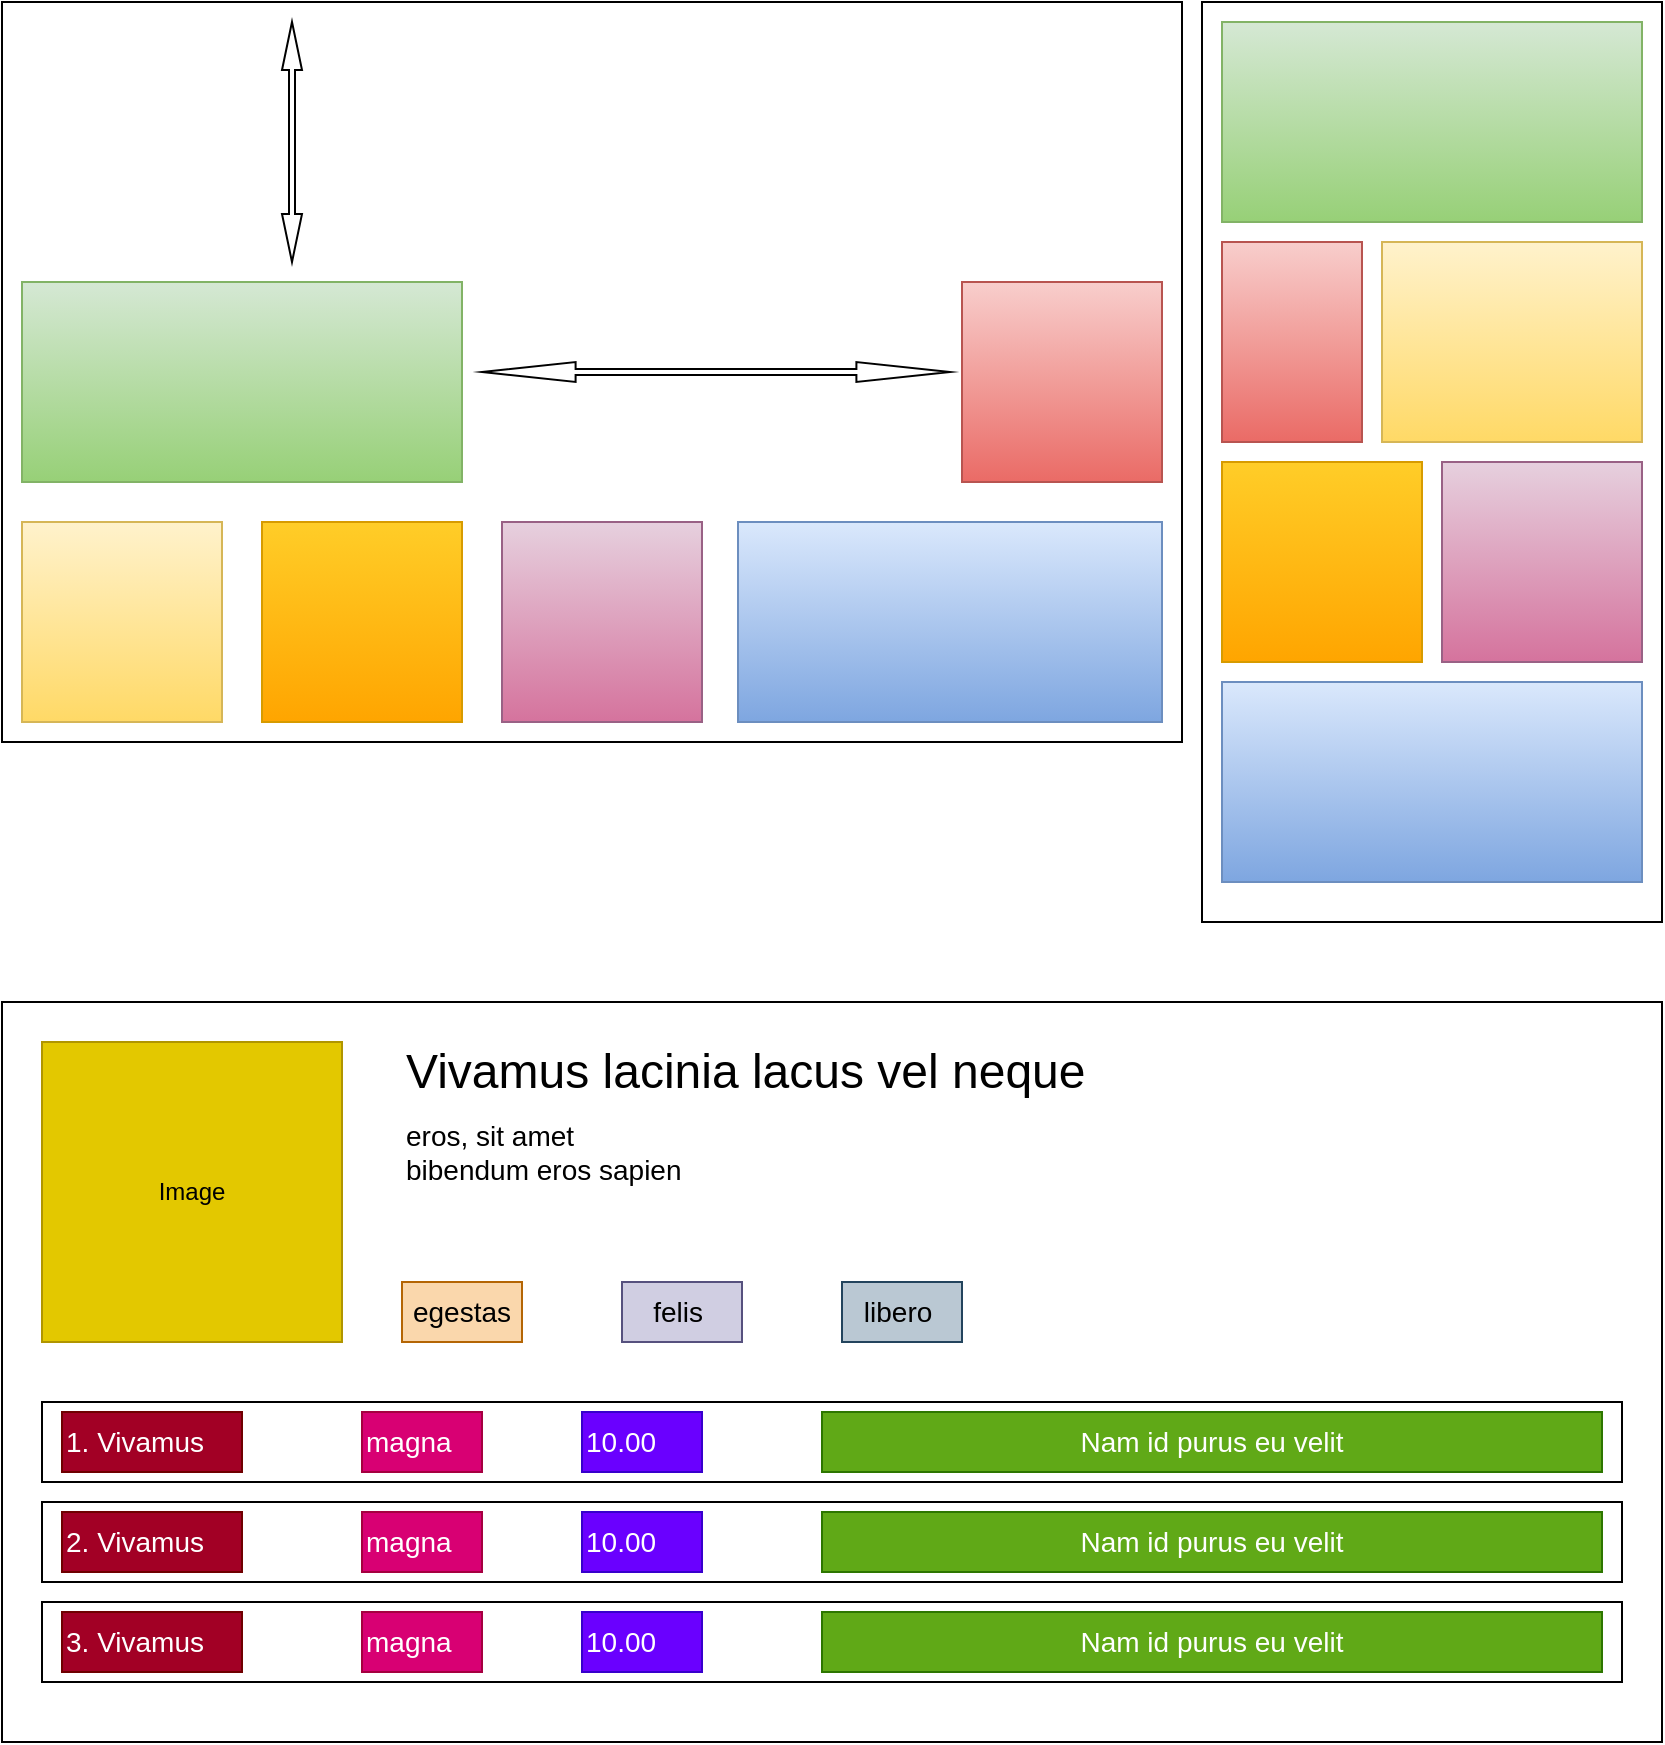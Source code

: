 <mxfile version="28.0.6">
  <diagram name="Page-1" id="c2UcXPdemlEGByKx_kIg">
    <mxGraphModel dx="1188" dy="648" grid="1" gridSize="10" guides="1" tooltips="1" connect="1" arrows="1" fold="1" page="1" pageScale="1" pageWidth="850" pageHeight="1100" math="0" shadow="0">
      <root>
        <mxCell id="0" />
        <mxCell id="1" parent="0" />
        <mxCell id="wLzTb94whO2mur_tc8er-10" value="" style="group;fillColor=#dae8fc;gradientColor=#7ea6e0;strokeColor=#6c8ebf;" parent="1" vertex="1" connectable="0">
          <mxGeometry width="590" height="370" as="geometry" />
        </mxCell>
        <mxCell id="wLzTb94whO2mur_tc8er-1" value="" style="rounded=0;whiteSpace=wrap;html=1;" parent="wLzTb94whO2mur_tc8er-10" vertex="1">
          <mxGeometry width="590" height="370" as="geometry" />
        </mxCell>
        <mxCell id="wLzTb94whO2mur_tc8er-2" value="" style="rounded=0;whiteSpace=wrap;html=1;fillColor=#fff2cc;gradientColor=#ffd966;strokeColor=#d6b656;" parent="wLzTb94whO2mur_tc8er-10" vertex="1">
          <mxGeometry x="10" y="260" width="100" height="100" as="geometry" />
        </mxCell>
        <mxCell id="wLzTb94whO2mur_tc8er-3" value="" style="rounded=0;whiteSpace=wrap;html=1;fillColor=#ffcd28;gradientColor=#ffa500;strokeColor=#d79b00;" parent="wLzTb94whO2mur_tc8er-10" vertex="1">
          <mxGeometry x="130" y="260" width="100" height="100" as="geometry" />
        </mxCell>
        <mxCell id="wLzTb94whO2mur_tc8er-4" value="" style="rounded=0;whiteSpace=wrap;html=1;fillColor=#e6d0de;gradientColor=#d5739d;strokeColor=#996185;" parent="wLzTb94whO2mur_tc8er-10" vertex="1">
          <mxGeometry x="250" y="260" width="100" height="100" as="geometry" />
        </mxCell>
        <mxCell id="wLzTb94whO2mur_tc8er-5" value="" style="rounded=0;whiteSpace=wrap;html=1;fillColor=#dae8fc;gradientColor=#7ea6e0;strokeColor=#6c8ebf;" parent="wLzTb94whO2mur_tc8er-10" vertex="1">
          <mxGeometry x="368" y="260" width="212" height="100" as="geometry" />
        </mxCell>
        <mxCell id="wLzTb94whO2mur_tc8er-6" value="" style="rounded=0;whiteSpace=wrap;html=1;fillColor=#d5e8d4;gradientColor=#97d077;strokeColor=#82b366;" parent="wLzTb94whO2mur_tc8er-10" vertex="1">
          <mxGeometry x="10" y="140" width="220" height="100" as="geometry" />
        </mxCell>
        <mxCell id="wLzTb94whO2mur_tc8er-7" value="" style="rounded=0;whiteSpace=wrap;html=1;fillColor=#f8cecc;gradientColor=#ea6b66;strokeColor=#b85450;" parent="wLzTb94whO2mur_tc8er-10" vertex="1">
          <mxGeometry x="480" y="140" width="100" height="100" as="geometry" />
        </mxCell>
        <mxCell id="wLzTb94whO2mur_tc8er-8" value="" style="shape=doubleArrow;direction=south;whiteSpace=wrap;html=1;" parent="wLzTb94whO2mur_tc8er-10" vertex="1">
          <mxGeometry x="140" y="10" width="10" height="120" as="geometry" />
        </mxCell>
        <mxCell id="wLzTb94whO2mur_tc8er-9" value="" style="shape=doubleArrow;direction=west;whiteSpace=wrap;html=1;" parent="wLzTb94whO2mur_tc8er-10" vertex="1">
          <mxGeometry x="240" y="180" width="234" height="10" as="geometry" />
        </mxCell>
        <mxCell id="1iMe9tuz1jVgF3KwmaF--1" value="" style="group" vertex="1" connectable="0" parent="1">
          <mxGeometry y="500" width="830" height="370" as="geometry" />
        </mxCell>
        <mxCell id="wLzTb94whO2mur_tc8er-19" value="" style="rounded=0;whiteSpace=wrap;html=1;movable=1;resizable=1;rotatable=1;deletable=1;editable=1;locked=0;connectable=1;" parent="1iMe9tuz1jVgF3KwmaF--1" vertex="1">
          <mxGeometry width="830" height="370" as="geometry" />
        </mxCell>
        <mxCell id="wLzTb94whO2mur_tc8er-20" value="Image" style="rounded=0;whiteSpace=wrap;html=1;fillColor=#e3c800;fontColor=#000000;strokeColor=#B09500;" parent="1iMe9tuz1jVgF3KwmaF--1" vertex="1">
          <mxGeometry x="20" y="20" width="150" height="150" as="geometry" />
        </mxCell>
        <mxCell id="wLzTb94whO2mur_tc8er-21" value="&lt;font style=&quot;font-size: 24px;&quot;&gt;Vivamus lacinia lacus vel neque&lt;/font&gt;" style="text;strokeColor=none;align=left;fillColor=none;html=1;verticalAlign=middle;whiteSpace=wrap;rounded=0;" parent="1iMe9tuz1jVgF3KwmaF--1" vertex="1">
          <mxGeometry x="200" y="20" width="370" height="30" as="geometry" />
        </mxCell>
        <mxCell id="wLzTb94whO2mur_tc8er-22" value="&lt;font style=&quot;font-size: 14px;&quot;&gt;eros, sit amet&lt;/font&gt;&lt;div&gt;&lt;font style=&quot;font-size: 14px;&quot;&gt;bibendum eros sapien&lt;/font&gt;&lt;/div&gt;" style="text;strokeColor=none;align=left;fillColor=none;html=1;verticalAlign=middle;whiteSpace=wrap;rounded=0;" parent="1iMe9tuz1jVgF3KwmaF--1" vertex="1">
          <mxGeometry x="200" y="60" width="370" height="30" as="geometry" />
        </mxCell>
        <mxCell id="wLzTb94whO2mur_tc8er-23" value="&lt;span style=&quot;font-size: 14px;&quot;&gt;egestas&lt;/span&gt;" style="text;strokeColor=#b46504;align=center;fillColor=#fad7ac;html=1;verticalAlign=middle;whiteSpace=wrap;rounded=0;" parent="1iMe9tuz1jVgF3KwmaF--1" vertex="1">
          <mxGeometry x="200" y="140" width="60" height="30" as="geometry" />
        </mxCell>
        <mxCell id="wLzTb94whO2mur_tc8er-24" value="&lt;span style=&quot;font-size: 14px;&quot;&gt;felis&amp;nbsp;&lt;/span&gt;" style="text;strokeColor=#56517e;align=center;fillColor=#d0cee2;html=1;verticalAlign=middle;whiteSpace=wrap;rounded=0;" parent="1iMe9tuz1jVgF3KwmaF--1" vertex="1">
          <mxGeometry x="310" y="140" width="60" height="30" as="geometry" />
        </mxCell>
        <mxCell id="wLzTb94whO2mur_tc8er-25" value="&lt;span style=&quot;font-size: 14px;&quot;&gt;libero&amp;nbsp;&lt;/span&gt;" style="text;strokeColor=#23445d;align=center;fillColor=#bac8d3;html=1;verticalAlign=middle;whiteSpace=wrap;rounded=0;" parent="1iMe9tuz1jVgF3KwmaF--1" vertex="1">
          <mxGeometry x="420" y="140" width="60" height="30" as="geometry" />
        </mxCell>
        <mxCell id="wLzTb94whO2mur_tc8er-33" value="" style="group" parent="1iMe9tuz1jVgF3KwmaF--1" vertex="1" connectable="0">
          <mxGeometry x="20" y="200" width="790" height="40" as="geometry" />
        </mxCell>
        <mxCell id="wLzTb94whO2mur_tc8er-26" value="" style="rounded=0;whiteSpace=wrap;html=1;" parent="wLzTb94whO2mur_tc8er-33" vertex="1">
          <mxGeometry width="790" height="40" as="geometry" />
        </mxCell>
        <mxCell id="wLzTb94whO2mur_tc8er-27" value="&lt;span style=&quot;font-size: 14px;&quot;&gt;1.&amp;nbsp;Vivamus&lt;/span&gt;" style="text;strokeColor=#6F0000;align=left;fillColor=#a20025;html=1;verticalAlign=middle;whiteSpace=wrap;rounded=0;fontColor=#ffffff;" parent="wLzTb94whO2mur_tc8er-33" vertex="1">
          <mxGeometry x="10" y="5" width="90" height="30" as="geometry" />
        </mxCell>
        <mxCell id="wLzTb94whO2mur_tc8er-28" value="&lt;span style=&quot;font-size: 14px;&quot;&gt;magna&lt;/span&gt;" style="text;strokeColor=#A50040;align=left;fillColor=#d80073;html=1;verticalAlign=middle;whiteSpace=wrap;rounded=0;fontColor=#ffffff;" parent="wLzTb94whO2mur_tc8er-33" vertex="1">
          <mxGeometry x="160" y="5" width="60" height="30" as="geometry" />
        </mxCell>
        <mxCell id="wLzTb94whO2mur_tc8er-29" value="&lt;span style=&quot;font-size: 14px;&quot;&gt;10.00&lt;/span&gt;" style="text;strokeColor=#3700CC;align=left;fillColor=#6a00ff;html=1;verticalAlign=middle;whiteSpace=wrap;rounded=0;fontColor=#ffffff;" parent="wLzTb94whO2mur_tc8er-33" vertex="1">
          <mxGeometry x="270" y="5" width="60" height="30" as="geometry" />
        </mxCell>
        <mxCell id="wLzTb94whO2mur_tc8er-30" value="&lt;span style=&quot;font-size: 14px;&quot;&gt;Nam id purus eu velit&lt;/span&gt;" style="text;strokeColor=#2D7600;align=center;fillColor=#60a917;html=1;verticalAlign=middle;whiteSpace=wrap;rounded=0;perimeterSpacing=1;fontColor=#ffffff;" parent="wLzTb94whO2mur_tc8er-33" vertex="1">
          <mxGeometry x="390" y="5" width="390" height="30" as="geometry" />
        </mxCell>
        <mxCell id="wLzTb94whO2mur_tc8er-34" value="" style="group" parent="1iMe9tuz1jVgF3KwmaF--1" vertex="1" connectable="0">
          <mxGeometry x="20" y="250" width="790" height="40" as="geometry" />
        </mxCell>
        <mxCell id="wLzTb94whO2mur_tc8er-35" value="" style="rounded=0;whiteSpace=wrap;html=1;" parent="wLzTb94whO2mur_tc8er-34" vertex="1">
          <mxGeometry width="790" height="40" as="geometry" />
        </mxCell>
        <mxCell id="wLzTb94whO2mur_tc8er-36" value="&lt;span style=&quot;font-size: 14px;&quot;&gt;2.&amp;nbsp;Vivamus&lt;/span&gt;" style="text;strokeColor=#6F0000;align=left;fillColor=#a20025;html=1;verticalAlign=middle;whiteSpace=wrap;rounded=0;fontColor=#ffffff;" parent="wLzTb94whO2mur_tc8er-34" vertex="1">
          <mxGeometry x="10" y="5" width="90" height="30" as="geometry" />
        </mxCell>
        <mxCell id="wLzTb94whO2mur_tc8er-37" value="&lt;span style=&quot;font-size: 14px;&quot;&gt;magna&lt;/span&gt;" style="text;strokeColor=#A50040;align=left;fillColor=#d80073;html=1;verticalAlign=middle;whiteSpace=wrap;rounded=0;fontColor=#ffffff;" parent="wLzTb94whO2mur_tc8er-34" vertex="1">
          <mxGeometry x="160" y="5" width="60" height="30" as="geometry" />
        </mxCell>
        <mxCell id="wLzTb94whO2mur_tc8er-38" value="&lt;span style=&quot;font-size: 14px;&quot;&gt;10.00&lt;/span&gt;" style="text;strokeColor=#3700CC;align=left;fillColor=#6a00ff;html=1;verticalAlign=middle;whiteSpace=wrap;rounded=0;fontColor=#ffffff;" parent="wLzTb94whO2mur_tc8er-34" vertex="1">
          <mxGeometry x="270" y="5" width="60" height="30" as="geometry" />
        </mxCell>
        <mxCell id="wLzTb94whO2mur_tc8er-39" value="&lt;span style=&quot;font-size: 14px;&quot;&gt;Nam id purus eu velit&lt;/span&gt;" style="text;strokeColor=#2D7600;align=center;fillColor=#60a917;html=1;verticalAlign=middle;whiteSpace=wrap;rounded=0;perimeterSpacing=1;fontColor=#ffffff;" parent="wLzTb94whO2mur_tc8er-34" vertex="1">
          <mxGeometry x="390" y="5" width="390" height="30" as="geometry" />
        </mxCell>
        <mxCell id="wLzTb94whO2mur_tc8er-40" value="" style="group" parent="1iMe9tuz1jVgF3KwmaF--1" vertex="1" connectable="0">
          <mxGeometry x="20" y="300" width="790" height="40" as="geometry" />
        </mxCell>
        <mxCell id="wLzTb94whO2mur_tc8er-41" value="" style="rounded=0;whiteSpace=wrap;html=1;" parent="wLzTb94whO2mur_tc8er-40" vertex="1">
          <mxGeometry width="790" height="40" as="geometry" />
        </mxCell>
        <mxCell id="wLzTb94whO2mur_tc8er-42" value="&lt;span style=&quot;font-size: 14px;&quot;&gt;3.&amp;nbsp;Vivamus&lt;/span&gt;" style="text;strokeColor=#6F0000;align=left;fillColor=#a20025;html=1;verticalAlign=middle;whiteSpace=wrap;rounded=0;fontColor=#ffffff;" parent="wLzTb94whO2mur_tc8er-40" vertex="1">
          <mxGeometry x="10" y="5" width="90" height="30" as="geometry" />
        </mxCell>
        <mxCell id="wLzTb94whO2mur_tc8er-43" value="&lt;span style=&quot;font-size: 14px;&quot;&gt;magna&lt;/span&gt;" style="text;strokeColor=#A50040;align=left;fillColor=#d80073;html=1;verticalAlign=middle;whiteSpace=wrap;rounded=0;fontColor=#ffffff;" parent="wLzTb94whO2mur_tc8er-40" vertex="1">
          <mxGeometry x="160" y="5" width="60" height="30" as="geometry" />
        </mxCell>
        <mxCell id="wLzTb94whO2mur_tc8er-44" value="&lt;span style=&quot;font-size: 14px;&quot;&gt;10.00&lt;/span&gt;" style="text;strokeColor=#3700CC;align=left;fillColor=#6a00ff;html=1;verticalAlign=middle;whiteSpace=wrap;rounded=0;fontColor=#ffffff;" parent="wLzTb94whO2mur_tc8er-40" vertex="1">
          <mxGeometry x="270" y="5" width="60" height="30" as="geometry" />
        </mxCell>
        <mxCell id="wLzTb94whO2mur_tc8er-45" value="&lt;span style=&quot;font-size: 14px;&quot;&gt;Nam id purus eu velit&lt;/span&gt;" style="text;strokeColor=#2D7600;align=center;fillColor=#60a917;html=1;verticalAlign=middle;whiteSpace=wrap;rounded=0;perimeterSpacing=1;fontColor=#ffffff;" parent="wLzTb94whO2mur_tc8er-40" vertex="1">
          <mxGeometry x="390" y="5" width="390" height="30" as="geometry" />
        </mxCell>
        <mxCell id="1iMe9tuz1jVgF3KwmaF--3" value="" style="group" vertex="1" connectable="0" parent="1">
          <mxGeometry x="600" width="230" height="460" as="geometry" />
        </mxCell>
        <mxCell id="wLzTb94whO2mur_tc8er-13" value="" style="rounded=0;whiteSpace=wrap;html=1;" parent="1iMe9tuz1jVgF3KwmaF--3" vertex="1">
          <mxGeometry width="230" height="460" as="geometry" />
        </mxCell>
        <mxCell id="wLzTb94whO2mur_tc8er-14" value="" style="rounded=0;whiteSpace=wrap;html=1;fillColor=#d5e8d4;gradientColor=#97d077;strokeColor=#82b366;" parent="1iMe9tuz1jVgF3KwmaF--3" vertex="1">
          <mxGeometry x="10" y="10" width="210" height="100" as="geometry" />
        </mxCell>
        <mxCell id="wLzTb94whO2mur_tc8er-15" value="" style="rounded=0;whiteSpace=wrap;html=1;fillColor=#f8cecc;gradientColor=#ea6b66;strokeColor=#b85450;" parent="1iMe9tuz1jVgF3KwmaF--3" vertex="1">
          <mxGeometry x="10" y="120" width="70" height="100" as="geometry" />
        </mxCell>
        <mxCell id="wLzTb94whO2mur_tc8er-16" value="" style="rounded=0;whiteSpace=wrap;html=1;fillColor=#fff2cc;gradientColor=#ffd966;strokeColor=#d6b656;" parent="1iMe9tuz1jVgF3KwmaF--3" vertex="1">
          <mxGeometry x="90" y="120" width="130" height="100" as="geometry" />
        </mxCell>
        <mxCell id="wLzTb94whO2mur_tc8er-17" value="" style="rounded=0;whiteSpace=wrap;html=1;fillColor=#ffcd28;gradientColor=#ffa500;strokeColor=#d79b00;" parent="1iMe9tuz1jVgF3KwmaF--3" vertex="1">
          <mxGeometry x="10" y="230" width="100" height="100" as="geometry" />
        </mxCell>
        <mxCell id="wLzTb94whO2mur_tc8er-18" value="" style="rounded=0;whiteSpace=wrap;html=1;fillColor=#e6d0de;gradientColor=#d5739d;strokeColor=#996185;" parent="1iMe9tuz1jVgF3KwmaF--3" vertex="1">
          <mxGeometry x="120" y="230" width="100" height="100" as="geometry" />
        </mxCell>
        <mxCell id="1iMe9tuz1jVgF3KwmaF--2" value="" style="rounded=0;whiteSpace=wrap;html=1;fillColor=#dae8fc;gradientColor=#7ea6e0;strokeColor=#6c8ebf;" vertex="1" parent="1iMe9tuz1jVgF3KwmaF--3">
          <mxGeometry x="10" y="340" width="210" height="100" as="geometry" />
        </mxCell>
      </root>
    </mxGraphModel>
  </diagram>
</mxfile>
